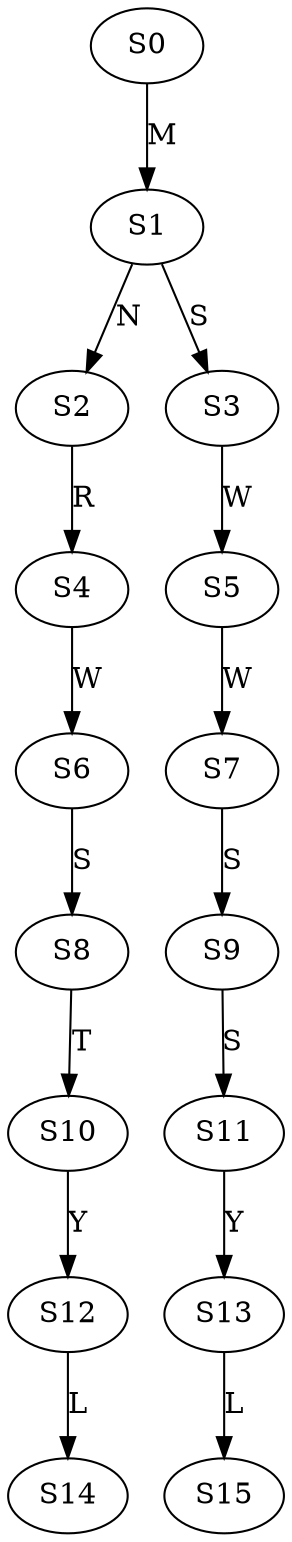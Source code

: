 strict digraph  {
	S0 -> S1 [ label = M ];
	S1 -> S2 [ label = N ];
	S1 -> S3 [ label = S ];
	S2 -> S4 [ label = R ];
	S3 -> S5 [ label = W ];
	S4 -> S6 [ label = W ];
	S5 -> S7 [ label = W ];
	S6 -> S8 [ label = S ];
	S7 -> S9 [ label = S ];
	S8 -> S10 [ label = T ];
	S9 -> S11 [ label = S ];
	S10 -> S12 [ label = Y ];
	S11 -> S13 [ label = Y ];
	S12 -> S14 [ label = L ];
	S13 -> S15 [ label = L ];
}
